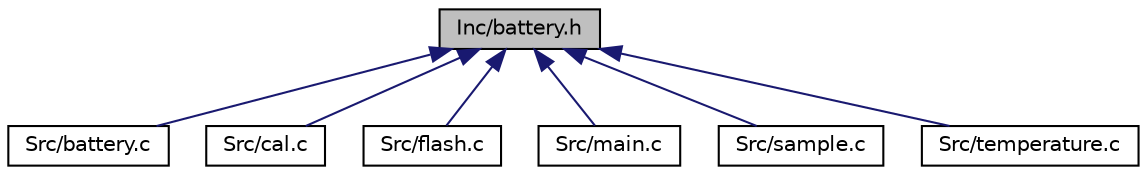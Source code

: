 digraph "Inc/battery.h"
{
  edge [fontname="Helvetica",fontsize="10",labelfontname="Helvetica",labelfontsize="10"];
  node [fontname="Helvetica",fontsize="10",shape=record];
  Node1 [label="Inc/battery.h",height=0.2,width=0.4,color="black", fillcolor="grey75", style="filled", fontcolor="black"];
  Node1 -> Node2 [dir="back",color="midnightblue",fontsize="10",style="solid"];
  Node2 [label="Src/battery.c",height=0.2,width=0.4,color="black", fillcolor="white", style="filled",URL="$battery_8c.html"];
  Node1 -> Node3 [dir="back",color="midnightblue",fontsize="10",style="solid"];
  Node3 [label="Src/cal.c",height=0.2,width=0.4,color="black", fillcolor="white", style="filled",URL="$cal_8c.html"];
  Node1 -> Node4 [dir="back",color="midnightblue",fontsize="10",style="solid"];
  Node4 [label="Src/flash.c",height=0.2,width=0.4,color="black", fillcolor="white", style="filled",URL="$flash_8c.html"];
  Node1 -> Node5 [dir="back",color="midnightblue",fontsize="10",style="solid"];
  Node5 [label="Src/main.c",height=0.2,width=0.4,color="black", fillcolor="white", style="filled",URL="$main_8c.html",tooltip=": Main program body "];
  Node1 -> Node6 [dir="back",color="midnightblue",fontsize="10",style="solid"];
  Node6 [label="Src/sample.c",height=0.2,width=0.4,color="black", fillcolor="white", style="filled",URL="$sample_8c.html"];
  Node1 -> Node7 [dir="back",color="midnightblue",fontsize="10",style="solid"];
  Node7 [label="Src/temperature.c",height=0.2,width=0.4,color="black", fillcolor="white", style="filled",URL="$temperature_8c.html"];
}
